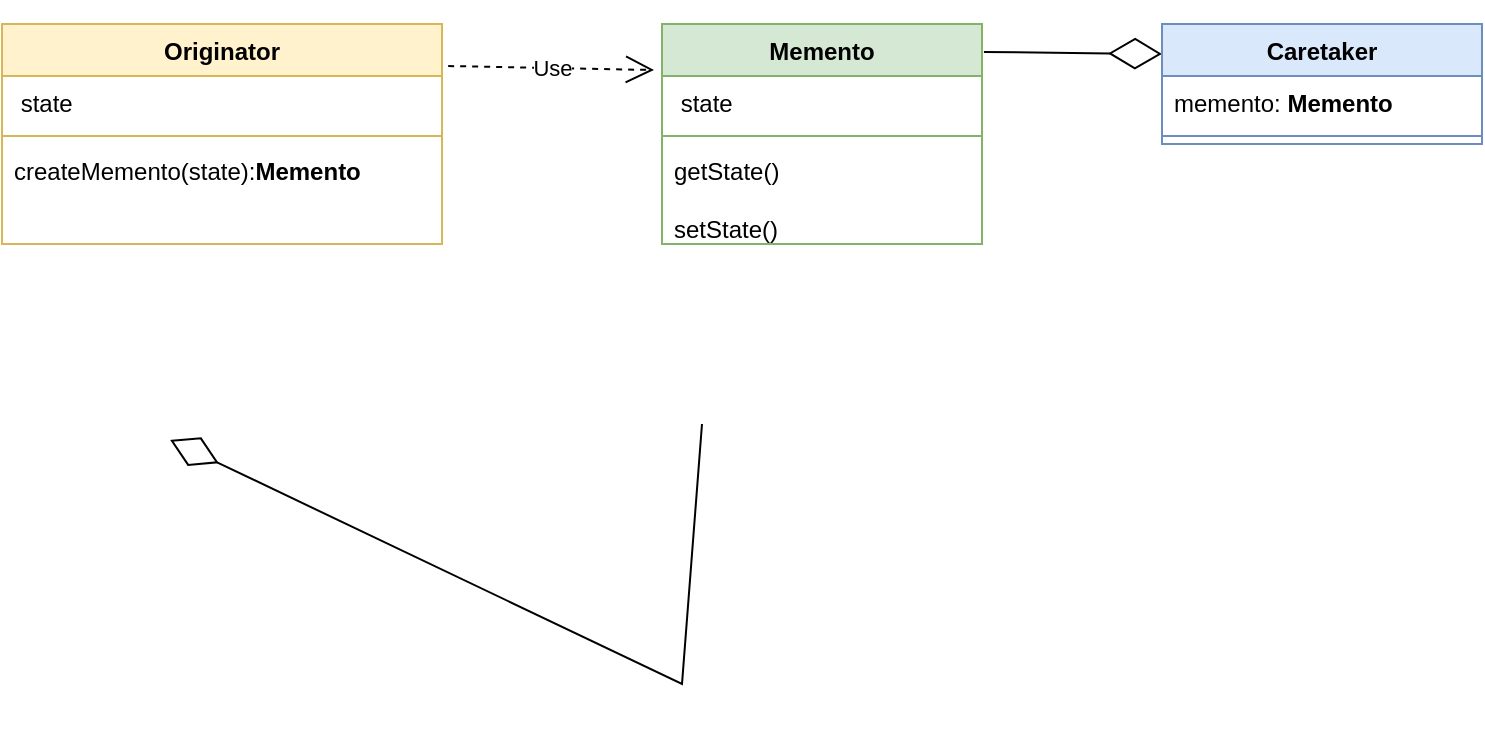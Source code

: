<mxfile version="24.1.0" type="device">
  <diagram name="Page-1" id="e7e014a7-5840-1c2e-5031-d8a46d1fe8dd">
    <mxGraphModel dx="1434" dy="836" grid="1" gridSize="10" guides="1" tooltips="1" connect="1" arrows="1" fold="1" page="1" pageScale="1" pageWidth="1169" pageHeight="826" background="none" math="0" shadow="0">
      <root>
        <mxCell id="0" />
        <mxCell id="1" parent="0" />
        <mxCell id="00rLLGsdk2UZuWgH1494-8" value="" style="endArrow=diamondThin;endFill=0;endSize=24;html=1;rounded=0;entryX=0;entryY=0.25;entryDx=0;entryDy=0;exitX=1.006;exitY=0.127;exitDx=0;exitDy=0;exitPerimeter=0;" parent="1" source="KHmLBMsoof02dgfJIIFh-2" edge="1">
          <mxGeometry width="160" relative="1" as="geometry">
            <mxPoint x="650" y="600" as="sourcePoint" />
            <mxPoint x="770" y="255" as="targetPoint" />
          </mxGeometry>
        </mxCell>
        <mxCell id="00rLLGsdk2UZuWgH1494-9" value="" style="endArrow=diamondThin;endFill=0;endSize=24;html=1;rounded=0;entryX=0.463;entryY=0.923;entryDx=0;entryDy=0;entryPerimeter=0;exitX=0.575;exitY=1.154;exitDx=0;exitDy=0;exitPerimeter=0;" parent="1" source="00rLLGsdk2UZuWgH1494-7" edge="1">
          <mxGeometry width="160" relative="1" as="geometry">
            <mxPoint x="540" y="440" as="sourcePoint" />
            <mxPoint x="274.08" y="447.998" as="targetPoint" />
            <Array as="points">
              <mxPoint x="530" y="570" />
            </Array>
          </mxGeometry>
        </mxCell>
        <mxCell id="KHmLBMsoof02dgfJIIFh-2" value="Memento" style="swimlane;fontStyle=1;align=center;verticalAlign=top;childLayout=stackLayout;horizontal=1;startSize=26;horizontalStack=0;resizeParent=1;resizeParentMax=0;resizeLast=0;collapsible=1;marginBottom=0;whiteSpace=wrap;html=1;fillColor=#d5e8d4;strokeColor=#82b366;" vertex="1" parent="1">
          <mxGeometry x="520" y="240" width="160" height="110" as="geometry" />
        </mxCell>
        <mxCell id="KHmLBMsoof02dgfJIIFh-3" value="&amp;nbsp;state" style="text;strokeColor=none;fillColor=none;align=left;verticalAlign=top;spacingLeft=4;spacingRight=4;overflow=hidden;rotatable=0;points=[[0,0.5],[1,0.5]];portConstraint=eastwest;whiteSpace=wrap;html=1;" vertex="1" parent="KHmLBMsoof02dgfJIIFh-2">
          <mxGeometry y="26" width="160" height="26" as="geometry" />
        </mxCell>
        <mxCell id="KHmLBMsoof02dgfJIIFh-4" value="" style="line;strokeWidth=1;fillColor=none;align=left;verticalAlign=middle;spacingTop=-1;spacingLeft=3;spacingRight=3;rotatable=0;labelPosition=right;points=[];portConstraint=eastwest;strokeColor=inherit;" vertex="1" parent="KHmLBMsoof02dgfJIIFh-2">
          <mxGeometry y="52" width="160" height="8" as="geometry" />
        </mxCell>
        <mxCell id="KHmLBMsoof02dgfJIIFh-5" value="getState()&lt;div&gt;&lt;br&gt;&lt;div&gt;setState()&lt;/div&gt;&lt;/div&gt;" style="text;strokeColor=none;fillColor=none;align=left;verticalAlign=top;spacingLeft=4;spacingRight=4;overflow=hidden;rotatable=0;points=[[0,0.5],[1,0.5]];portConstraint=eastwest;whiteSpace=wrap;html=1;" vertex="1" parent="KHmLBMsoof02dgfJIIFh-2">
          <mxGeometry y="60" width="160" height="50" as="geometry" />
        </mxCell>
        <mxCell id="KHmLBMsoof02dgfJIIFh-6" value="Originator" style="swimlane;fontStyle=1;align=center;verticalAlign=top;childLayout=stackLayout;horizontal=1;startSize=26;horizontalStack=0;resizeParent=1;resizeParentMax=0;resizeLast=0;collapsible=1;marginBottom=0;whiteSpace=wrap;html=1;fillColor=#fff2cc;strokeColor=#d6b656;" vertex="1" parent="1">
          <mxGeometry x="190" y="240" width="220" height="110" as="geometry" />
        </mxCell>
        <mxCell id="KHmLBMsoof02dgfJIIFh-7" value="&amp;nbsp;state" style="text;strokeColor=none;fillColor=none;align=left;verticalAlign=top;spacingLeft=4;spacingRight=4;overflow=hidden;rotatable=0;points=[[0,0.5],[1,0.5]];portConstraint=eastwest;whiteSpace=wrap;html=1;" vertex="1" parent="KHmLBMsoof02dgfJIIFh-6">
          <mxGeometry y="26" width="220" height="26" as="geometry" />
        </mxCell>
        <mxCell id="KHmLBMsoof02dgfJIIFh-8" value="" style="line;strokeWidth=1;fillColor=none;align=left;verticalAlign=middle;spacingTop=-1;spacingLeft=3;spacingRight=3;rotatable=0;labelPosition=right;points=[];portConstraint=eastwest;strokeColor=inherit;" vertex="1" parent="KHmLBMsoof02dgfJIIFh-6">
          <mxGeometry y="52" width="220" height="8" as="geometry" />
        </mxCell>
        <mxCell id="KHmLBMsoof02dgfJIIFh-9" value="createMemento(state):&lt;span style=&quot;font-weight: 700; text-align: center;&quot;&gt;Memento&lt;/span&gt;" style="text;strokeColor=none;fillColor=none;align=left;verticalAlign=top;spacingLeft=4;spacingRight=4;overflow=hidden;rotatable=0;points=[[0,0.5],[1,0.5]];portConstraint=eastwest;whiteSpace=wrap;html=1;" vertex="1" parent="KHmLBMsoof02dgfJIIFh-6">
          <mxGeometry y="60" width="220" height="50" as="geometry" />
        </mxCell>
        <mxCell id="KHmLBMsoof02dgfJIIFh-10" value="Use" style="endArrow=open;endSize=12;dashed=1;html=1;rounded=0;entryX=-0.025;entryY=-0.115;entryDx=0;entryDy=0;entryPerimeter=0;exitX=1.014;exitY=0.191;exitDx=0;exitDy=0;exitPerimeter=0;" edge="1" parent="1" source="KHmLBMsoof02dgfJIIFh-6" target="KHmLBMsoof02dgfJIIFh-3">
          <mxGeometry width="160" relative="1" as="geometry">
            <mxPoint x="420" y="650" as="sourcePoint" />
            <mxPoint x="580" y="650" as="targetPoint" />
          </mxGeometry>
        </mxCell>
        <mxCell id="KHmLBMsoof02dgfJIIFh-11" value="Caretaker" style="swimlane;fontStyle=1;align=center;verticalAlign=top;childLayout=stackLayout;horizontal=1;startSize=26;horizontalStack=0;resizeParent=1;resizeParentMax=0;resizeLast=0;collapsible=1;marginBottom=0;whiteSpace=wrap;html=1;fillColor=#dae8fc;strokeColor=#6c8ebf;" vertex="1" parent="1">
          <mxGeometry x="770" y="240" width="160" height="60" as="geometry" />
        </mxCell>
        <mxCell id="KHmLBMsoof02dgfJIIFh-12" value="memento:&amp;nbsp;&lt;span style=&quot;font-weight: 700; text-align: center;&quot;&gt;Memento&lt;/span&gt;" style="text;strokeColor=none;fillColor=none;align=left;verticalAlign=top;spacingLeft=4;spacingRight=4;overflow=hidden;rotatable=0;points=[[0,0.5],[1,0.5]];portConstraint=eastwest;whiteSpace=wrap;html=1;" vertex="1" parent="KHmLBMsoof02dgfJIIFh-11">
          <mxGeometry y="26" width="160" height="26" as="geometry" />
        </mxCell>
        <mxCell id="KHmLBMsoof02dgfJIIFh-13" value="" style="line;strokeWidth=1;fillColor=none;align=left;verticalAlign=middle;spacingTop=-1;spacingLeft=3;spacingRight=3;rotatable=0;labelPosition=right;points=[];portConstraint=eastwest;strokeColor=inherit;" vertex="1" parent="KHmLBMsoof02dgfJIIFh-11">
          <mxGeometry y="52" width="160" height="8" as="geometry" />
        </mxCell>
      </root>
    </mxGraphModel>
  </diagram>
</mxfile>

